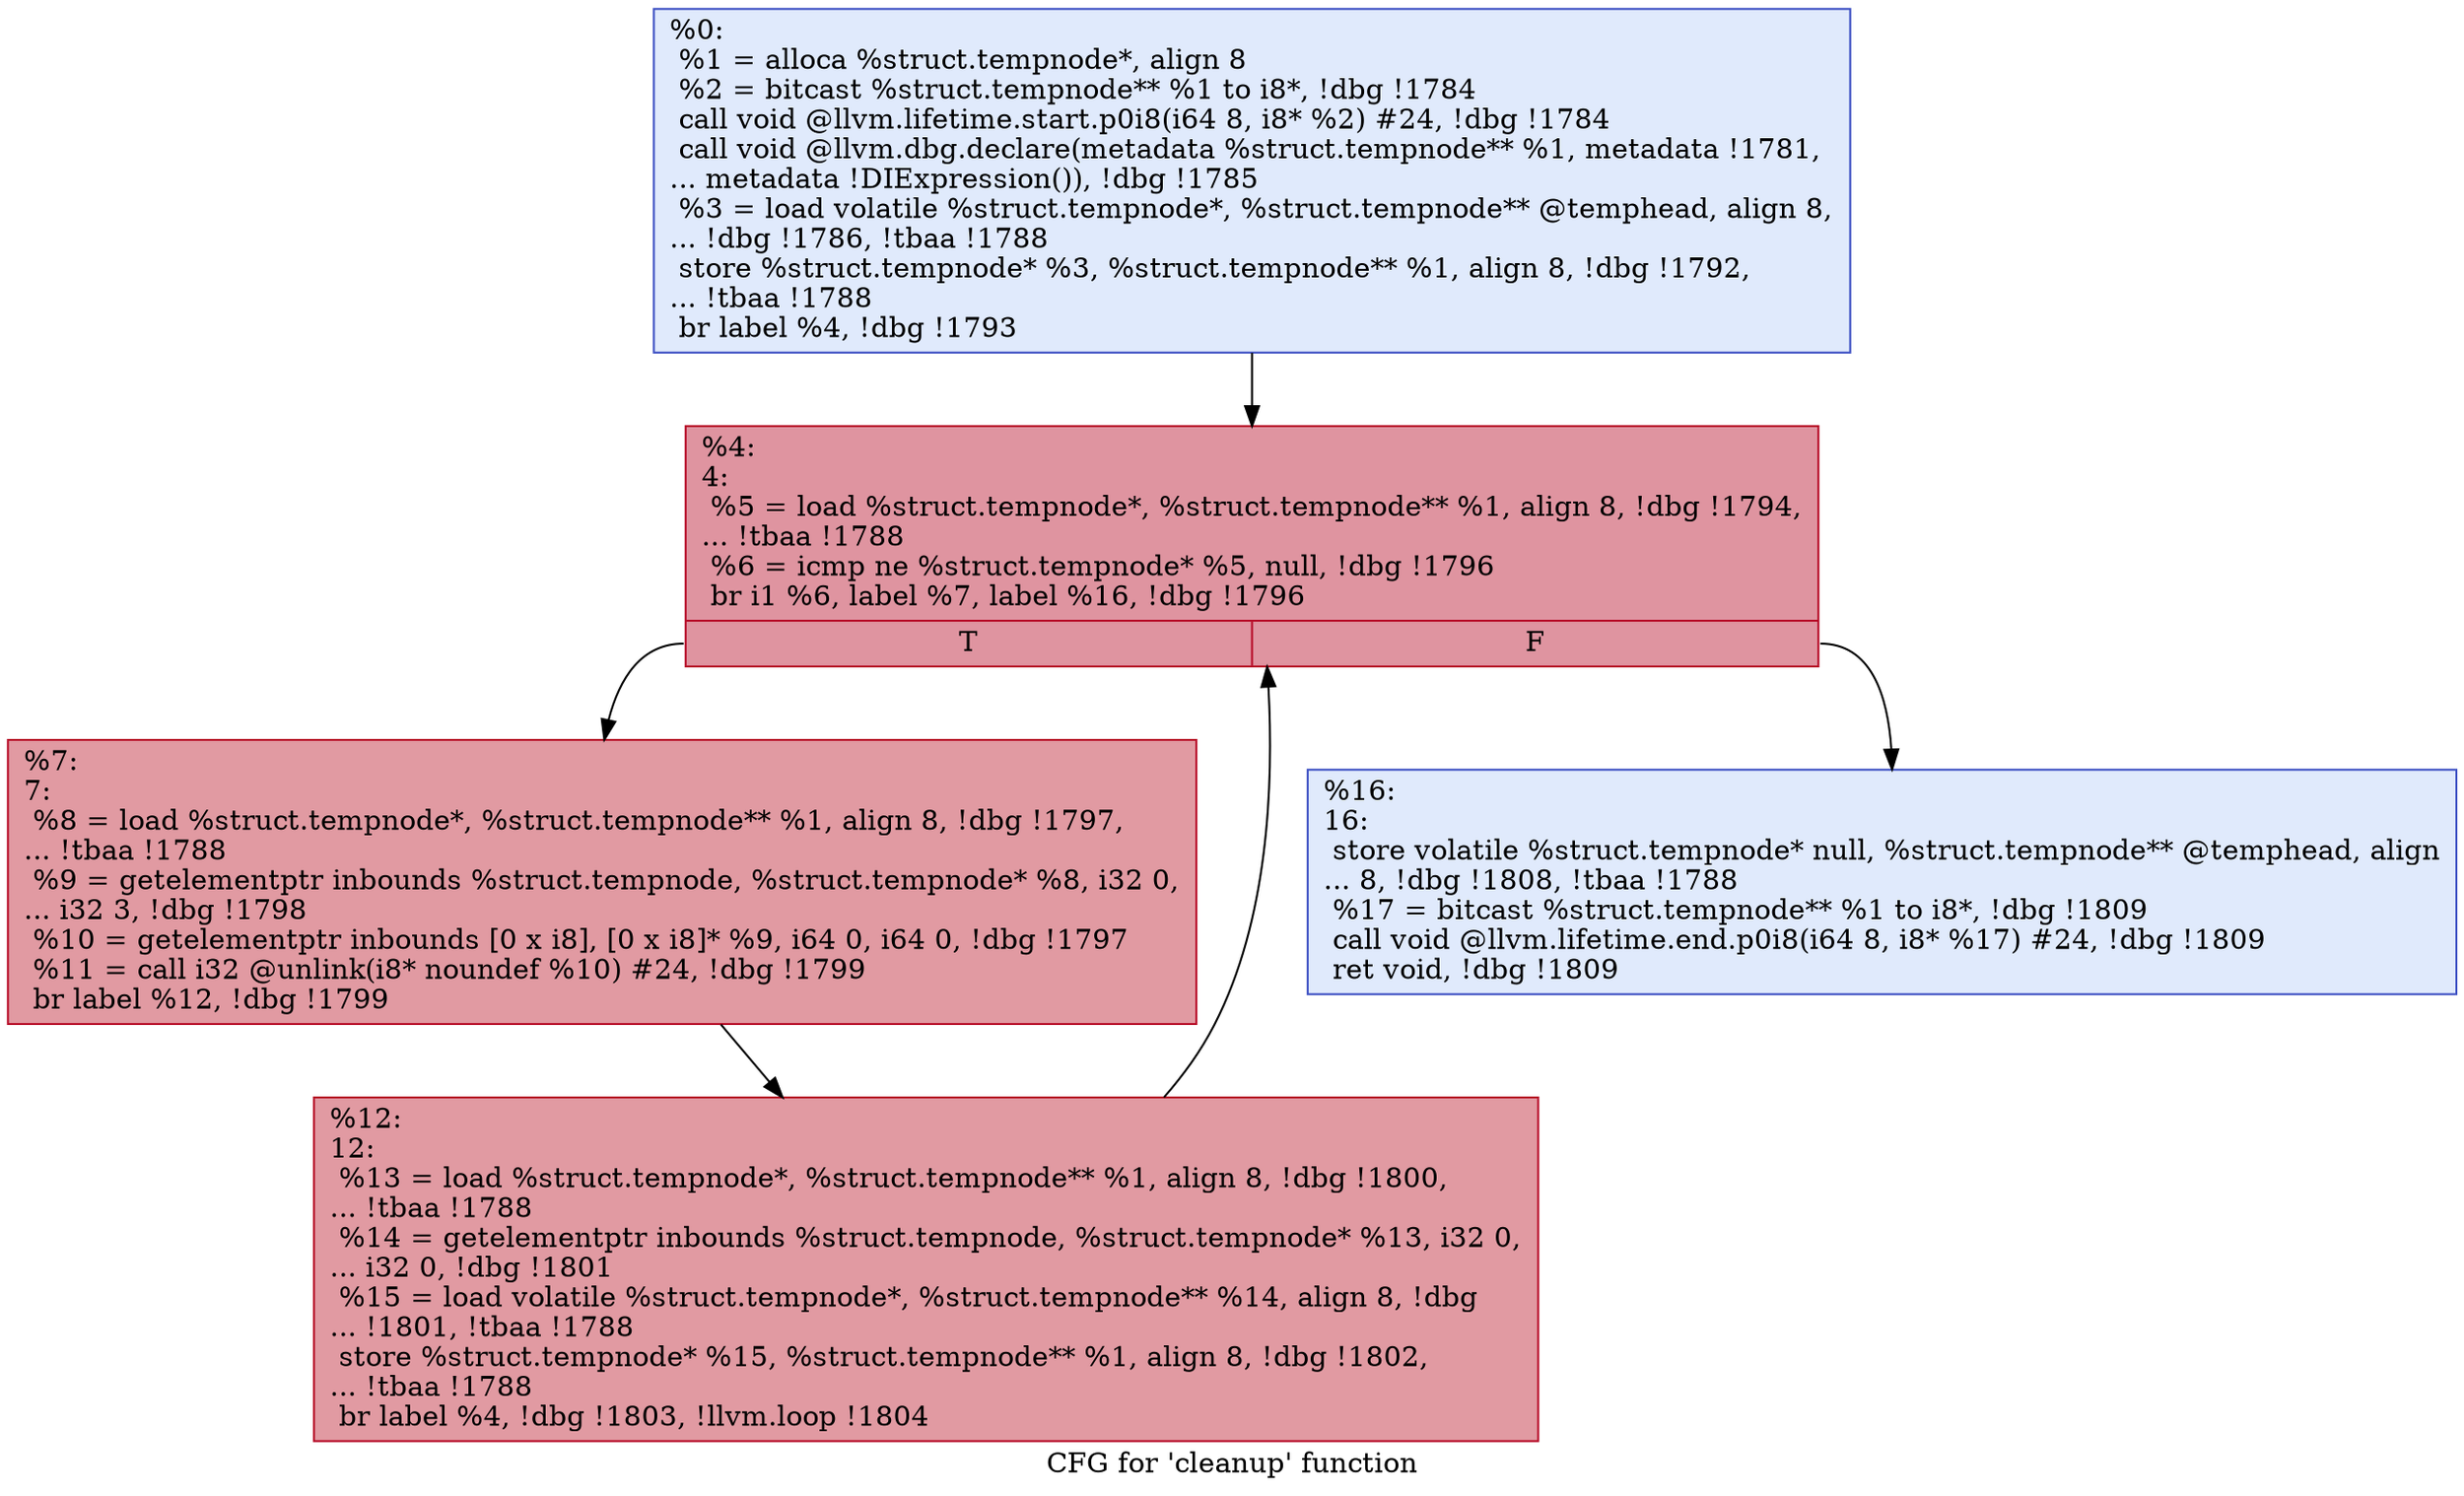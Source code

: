 digraph "CFG for 'cleanup' function" {
	label="CFG for 'cleanup' function";

	Node0x2574ea0 [shape=record,color="#3d50c3ff", style=filled, fillcolor="#b9d0f970",label="{%0:\l  %1 = alloca %struct.tempnode*, align 8\l  %2 = bitcast %struct.tempnode** %1 to i8*, !dbg !1784\l  call void @llvm.lifetime.start.p0i8(i64 8, i8* %2) #24, !dbg !1784\l  call void @llvm.dbg.declare(metadata %struct.tempnode** %1, metadata !1781,\l... metadata !DIExpression()), !dbg !1785\l  %3 = load volatile %struct.tempnode*, %struct.tempnode** @temphead, align 8,\l... !dbg !1786, !tbaa !1788\l  store %struct.tempnode* %3, %struct.tempnode** %1, align 8, !dbg !1792,\l... !tbaa !1788\l  br label %4, !dbg !1793\l}"];
	Node0x2574ea0 -> Node0x2574ef0;
	Node0x2574ef0 [shape=record,color="#b70d28ff", style=filled, fillcolor="#b70d2870",label="{%4:\l4:                                                \l  %5 = load %struct.tempnode*, %struct.tempnode** %1, align 8, !dbg !1794,\l... !tbaa !1788\l  %6 = icmp ne %struct.tempnode* %5, null, !dbg !1796\l  br i1 %6, label %7, label %16, !dbg !1796\l|{<s0>T|<s1>F}}"];
	Node0x2574ef0:s0 -> Node0x2574f40;
	Node0x2574ef0:s1 -> Node0x2574fe0;
	Node0x2574f40 [shape=record,color="#b70d28ff", style=filled, fillcolor="#bb1b2c70",label="{%7:\l7:                                                \l  %8 = load %struct.tempnode*, %struct.tempnode** %1, align 8, !dbg !1797,\l... !tbaa !1788\l  %9 = getelementptr inbounds %struct.tempnode, %struct.tempnode* %8, i32 0,\l... i32 3, !dbg !1798\l  %10 = getelementptr inbounds [0 x i8], [0 x i8]* %9, i64 0, i64 0, !dbg !1797\l  %11 = call i32 @unlink(i8* noundef %10) #24, !dbg !1799\l  br label %12, !dbg !1799\l}"];
	Node0x2574f40 -> Node0x2574f90;
	Node0x2574f90 [shape=record,color="#b70d28ff", style=filled, fillcolor="#bb1b2c70",label="{%12:\l12:                                               \l  %13 = load %struct.tempnode*, %struct.tempnode** %1, align 8, !dbg !1800,\l... !tbaa !1788\l  %14 = getelementptr inbounds %struct.tempnode, %struct.tempnode* %13, i32 0,\l... i32 0, !dbg !1801\l  %15 = load volatile %struct.tempnode*, %struct.tempnode** %14, align 8, !dbg\l... !1801, !tbaa !1788\l  store %struct.tempnode* %15, %struct.tempnode** %1, align 8, !dbg !1802,\l... !tbaa !1788\l  br label %4, !dbg !1803, !llvm.loop !1804\l}"];
	Node0x2574f90 -> Node0x2574ef0;
	Node0x2574fe0 [shape=record,color="#3d50c3ff", style=filled, fillcolor="#b9d0f970",label="{%16:\l16:                                               \l  store volatile %struct.tempnode* null, %struct.tempnode** @temphead, align\l... 8, !dbg !1808, !tbaa !1788\l  %17 = bitcast %struct.tempnode** %1 to i8*, !dbg !1809\l  call void @llvm.lifetime.end.p0i8(i64 8, i8* %17) #24, !dbg !1809\l  ret void, !dbg !1809\l}"];
}
